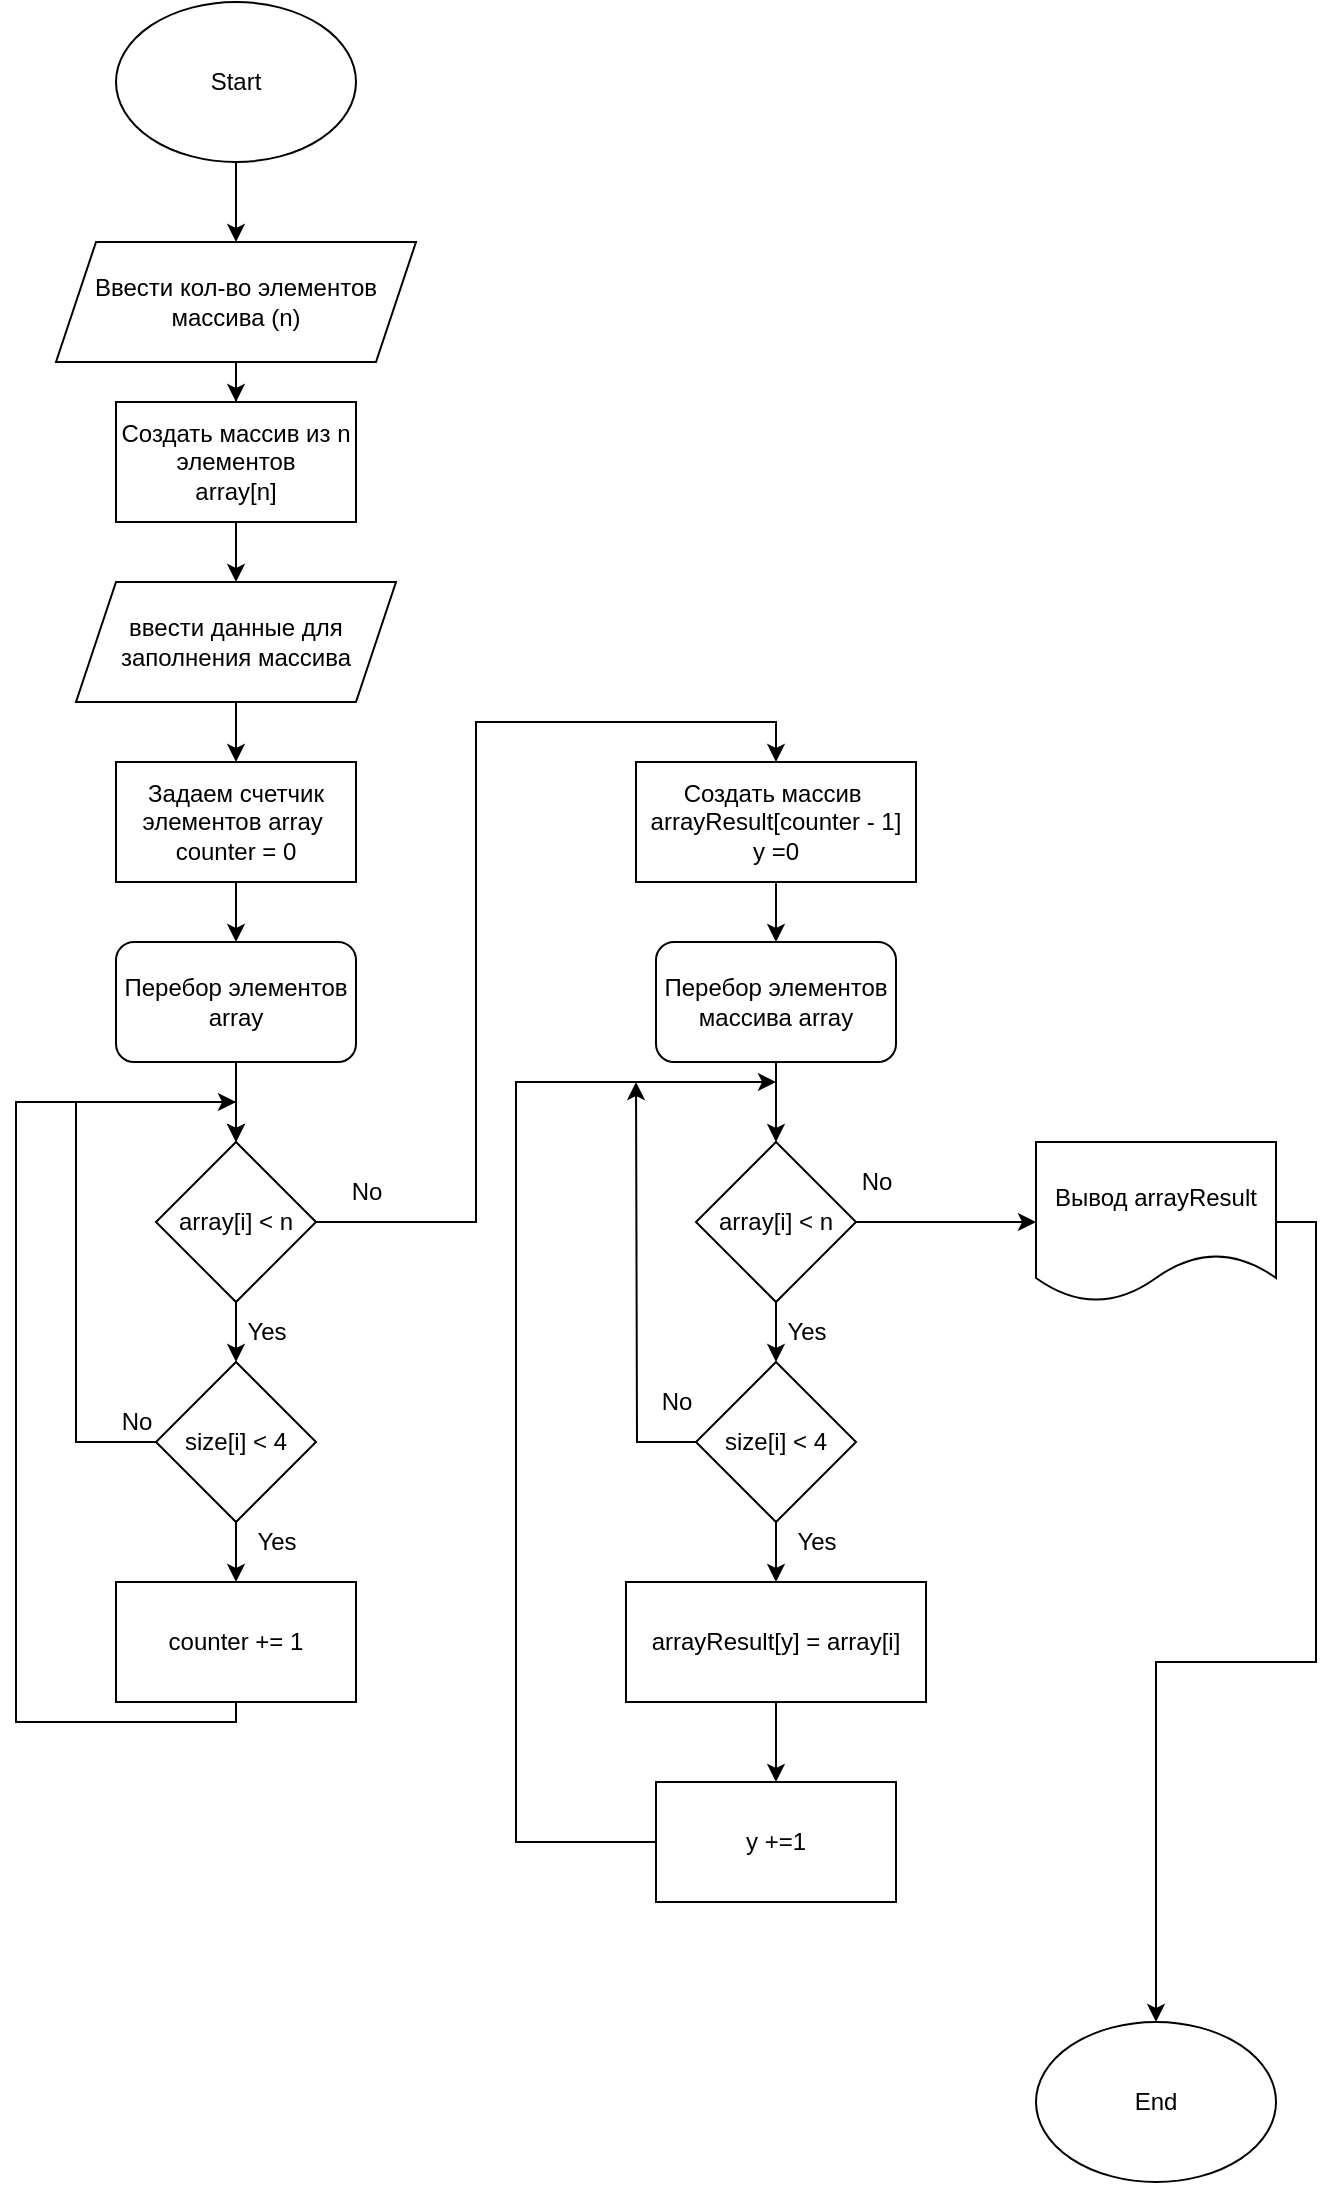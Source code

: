 <mxfile version="20.8.10" type="device"><diagram id="C5RBs43oDa-KdzZeNtuy" name="Page-1"><mxGraphModel dx="1434" dy="764" grid="1" gridSize="10" guides="1" tooltips="1" connect="1" arrows="1" fold="1" page="1" pageScale="1" pageWidth="827" pageHeight="1169" math="0" shadow="0"><root><mxCell id="WIyWlLk6GJQsqaUBKTNV-0"/><mxCell id="WIyWlLk6GJQsqaUBKTNV-1" parent="WIyWlLk6GJQsqaUBKTNV-0"/><mxCell id="J8f5gKH67NXHXrjo95xT-16" value="" style="edgeStyle=orthogonalEdgeStyle;rounded=0;orthogonalLoop=1;jettySize=auto;html=1;" edge="1" parent="WIyWlLk6GJQsqaUBKTNV-1" source="J8f5gKH67NXHXrjo95xT-0" target="J8f5gKH67NXHXrjo95xT-5"><mxGeometry relative="1" as="geometry"/></mxCell><mxCell id="J8f5gKH67NXHXrjo95xT-0" value="Start" style="ellipse;whiteSpace=wrap;html=1;" vertex="1" parent="WIyWlLk6GJQsqaUBKTNV-1"><mxGeometry x="120" y="30" width="120" height="80" as="geometry"/></mxCell><mxCell id="J8f5gKH67NXHXrjo95xT-21" value="" style="edgeStyle=orthogonalEdgeStyle;rounded=0;orthogonalLoop=1;jettySize=auto;html=1;" edge="1" parent="WIyWlLk6GJQsqaUBKTNV-1" source="J8f5gKH67NXHXrjo95xT-1" target="J8f5gKH67NXHXrjo95xT-7"><mxGeometry relative="1" as="geometry"/></mxCell><mxCell id="J8f5gKH67NXHXrjo95xT-1" value="Перебор элементов array" style="rounded=1;whiteSpace=wrap;html=1;" vertex="1" parent="WIyWlLk6GJQsqaUBKTNV-1"><mxGeometry x="120" y="500" width="120" height="60" as="geometry"/></mxCell><mxCell id="J8f5gKH67NXHXrjo95xT-19" value="" style="edgeStyle=orthogonalEdgeStyle;rounded=0;orthogonalLoop=1;jettySize=auto;html=1;" edge="1" parent="WIyWlLk6GJQsqaUBKTNV-1" source="J8f5gKH67NXHXrjo95xT-3" target="J8f5gKH67NXHXrjo95xT-8"><mxGeometry relative="1" as="geometry"/></mxCell><mxCell id="J8f5gKH67NXHXrjo95xT-3" value="ввести данные для заполнения массива" style="shape=parallelogram;perimeter=parallelogramPerimeter;whiteSpace=wrap;html=1;fixedSize=1;" vertex="1" parent="WIyWlLk6GJQsqaUBKTNV-1"><mxGeometry x="100" y="320" width="160" height="60" as="geometry"/></mxCell><mxCell id="J8f5gKH67NXHXrjo95xT-23" value="" style="edgeStyle=orthogonalEdgeStyle;rounded=0;orthogonalLoop=1;jettySize=auto;html=1;" edge="1" parent="WIyWlLk6GJQsqaUBKTNV-1" source="J8f5gKH67NXHXrjo95xT-4" target="J8f5gKH67NXHXrjo95xT-9"><mxGeometry relative="1" as="geometry"/></mxCell><mxCell id="J8f5gKH67NXHXrjo95xT-38" style="edgeStyle=orthogonalEdgeStyle;rounded=0;orthogonalLoop=1;jettySize=auto;html=1;entryX=0.5;entryY=0;entryDx=0;entryDy=0;" edge="1" parent="WIyWlLk6GJQsqaUBKTNV-1" source="J8f5gKH67NXHXrjo95xT-4" target="J8f5gKH67NXHXrjo95xT-7"><mxGeometry relative="1" as="geometry"><mxPoint x="120" y="600" as="targetPoint"/><Array as="points"><mxPoint x="100" y="750"/><mxPoint x="100" y="580"/><mxPoint x="180" y="580"/></Array></mxGeometry></mxCell><mxCell id="J8f5gKH67NXHXrjo95xT-4" value="size[i] &amp;lt; 4" style="rhombus;whiteSpace=wrap;html=1;" vertex="1" parent="WIyWlLk6GJQsqaUBKTNV-1"><mxGeometry x="140" y="710" width="80" height="80" as="geometry"/></mxCell><mxCell id="J8f5gKH67NXHXrjo95xT-17" value="" style="edgeStyle=orthogonalEdgeStyle;rounded=0;orthogonalLoop=1;jettySize=auto;html=1;" edge="1" parent="WIyWlLk6GJQsqaUBKTNV-1" source="J8f5gKH67NXHXrjo95xT-5" target="J8f5gKH67NXHXrjo95xT-6"><mxGeometry relative="1" as="geometry"/></mxCell><mxCell id="J8f5gKH67NXHXrjo95xT-5" value="Ввести кол-во элементов массива (n)" style="shape=parallelogram;perimeter=parallelogramPerimeter;whiteSpace=wrap;html=1;fixedSize=1;" vertex="1" parent="WIyWlLk6GJQsqaUBKTNV-1"><mxGeometry x="90" y="150" width="180" height="60" as="geometry"/></mxCell><mxCell id="J8f5gKH67NXHXrjo95xT-18" value="" style="edgeStyle=orthogonalEdgeStyle;rounded=0;orthogonalLoop=1;jettySize=auto;html=1;" edge="1" parent="WIyWlLk6GJQsqaUBKTNV-1" source="J8f5gKH67NXHXrjo95xT-6" target="J8f5gKH67NXHXrjo95xT-3"><mxGeometry relative="1" as="geometry"/></mxCell><mxCell id="J8f5gKH67NXHXrjo95xT-6" value="Создать массив из n элементов&lt;br&gt;array[n]" style="rounded=0;whiteSpace=wrap;html=1;" vertex="1" parent="WIyWlLk6GJQsqaUBKTNV-1"><mxGeometry x="120" y="230" width="120" height="60" as="geometry"/></mxCell><mxCell id="J8f5gKH67NXHXrjo95xT-22" value="" style="edgeStyle=orthogonalEdgeStyle;rounded=0;orthogonalLoop=1;jettySize=auto;html=1;" edge="1" parent="WIyWlLk6GJQsqaUBKTNV-1" source="J8f5gKH67NXHXrjo95xT-7" target="J8f5gKH67NXHXrjo95xT-4"><mxGeometry relative="1" as="geometry"/></mxCell><mxCell id="J8f5gKH67NXHXrjo95xT-25" style="edgeStyle=orthogonalEdgeStyle;rounded=0;orthogonalLoop=1;jettySize=auto;html=1;entryX=0.5;entryY=0;entryDx=0;entryDy=0;" edge="1" parent="WIyWlLk6GJQsqaUBKTNV-1" source="J8f5gKH67NXHXrjo95xT-7" target="J8f5gKH67NXHXrjo95xT-14"><mxGeometry relative="1" as="geometry"/></mxCell><mxCell id="J8f5gKH67NXHXrjo95xT-7" value="array[i] &amp;lt; n" style="rhombus;whiteSpace=wrap;html=1;" vertex="1" parent="WIyWlLk6GJQsqaUBKTNV-1"><mxGeometry x="140" y="600" width="80" height="80" as="geometry"/></mxCell><mxCell id="J8f5gKH67NXHXrjo95xT-20" value="" style="edgeStyle=orthogonalEdgeStyle;rounded=0;orthogonalLoop=1;jettySize=auto;html=1;" edge="1" parent="WIyWlLk6GJQsqaUBKTNV-1" source="J8f5gKH67NXHXrjo95xT-8" target="J8f5gKH67NXHXrjo95xT-1"><mxGeometry relative="1" as="geometry"/></mxCell><mxCell id="J8f5gKH67NXHXrjo95xT-8" value="Задаем счетчик элементов array&amp;nbsp;&lt;br&gt;counter = 0" style="rounded=0;whiteSpace=wrap;html=1;" vertex="1" parent="WIyWlLk6GJQsqaUBKTNV-1"><mxGeometry x="120" y="410" width="120" height="60" as="geometry"/></mxCell><mxCell id="J8f5gKH67NXHXrjo95xT-24" style="edgeStyle=orthogonalEdgeStyle;rounded=0;orthogonalLoop=1;jettySize=auto;html=1;" edge="1" parent="WIyWlLk6GJQsqaUBKTNV-1" source="J8f5gKH67NXHXrjo95xT-9"><mxGeometry relative="1" as="geometry"><mxPoint x="180" y="580" as="targetPoint"/><Array as="points"><mxPoint x="180" y="890"/><mxPoint x="70" y="890"/><mxPoint x="70" y="580"/><mxPoint x="180" y="580"/></Array></mxGeometry></mxCell><mxCell id="J8f5gKH67NXHXrjo95xT-9" value="counter += 1" style="rounded=0;whiteSpace=wrap;html=1;" vertex="1" parent="WIyWlLk6GJQsqaUBKTNV-1"><mxGeometry x="120" y="820" width="120" height="60" as="geometry"/></mxCell><mxCell id="J8f5gKH67NXHXrjo95xT-27" value="" style="edgeStyle=orthogonalEdgeStyle;rounded=0;orthogonalLoop=1;jettySize=auto;html=1;" edge="1" parent="WIyWlLk6GJQsqaUBKTNV-1" source="J8f5gKH67NXHXrjo95xT-10" target="J8f5gKH67NXHXrjo95xT-12"><mxGeometry relative="1" as="geometry"/></mxCell><mxCell id="J8f5gKH67NXHXrjo95xT-10" value="Перебор элементов массива array" style="rounded=1;whiteSpace=wrap;html=1;" vertex="1" parent="WIyWlLk6GJQsqaUBKTNV-1"><mxGeometry x="390" y="500" width="120" height="60" as="geometry"/></mxCell><mxCell id="J8f5gKH67NXHXrjo95xT-29" value="" style="edgeStyle=orthogonalEdgeStyle;rounded=0;orthogonalLoop=1;jettySize=auto;html=1;" edge="1" parent="WIyWlLk6GJQsqaUBKTNV-1" source="J8f5gKH67NXHXrjo95xT-11" target="J8f5gKH67NXHXrjo95xT-13"><mxGeometry relative="1" as="geometry"/></mxCell><mxCell id="J8f5gKH67NXHXrjo95xT-41" style="edgeStyle=orthogonalEdgeStyle;rounded=0;orthogonalLoop=1;jettySize=auto;html=1;" edge="1" parent="WIyWlLk6GJQsqaUBKTNV-1" source="J8f5gKH67NXHXrjo95xT-11"><mxGeometry relative="1" as="geometry"><mxPoint x="380" y="570" as="targetPoint"/></mxGeometry></mxCell><mxCell id="J8f5gKH67NXHXrjo95xT-11" value="size[i] &amp;lt; 4" style="rhombus;whiteSpace=wrap;html=1;" vertex="1" parent="WIyWlLk6GJQsqaUBKTNV-1"><mxGeometry x="410" y="710" width="80" height="80" as="geometry"/></mxCell><mxCell id="J8f5gKH67NXHXrjo95xT-28" value="" style="edgeStyle=orthogonalEdgeStyle;rounded=0;orthogonalLoop=1;jettySize=auto;html=1;" edge="1" parent="WIyWlLk6GJQsqaUBKTNV-1" source="J8f5gKH67NXHXrjo95xT-12" target="J8f5gKH67NXHXrjo95xT-11"><mxGeometry relative="1" as="geometry"/></mxCell><mxCell id="J8f5gKH67NXHXrjo95xT-33" value="" style="edgeStyle=orthogonalEdgeStyle;rounded=0;orthogonalLoop=1;jettySize=auto;html=1;" edge="1" parent="WIyWlLk6GJQsqaUBKTNV-1" source="J8f5gKH67NXHXrjo95xT-12" target="J8f5gKH67NXHXrjo95xT-32"><mxGeometry relative="1" as="geometry"/></mxCell><mxCell id="J8f5gKH67NXHXrjo95xT-12" value="array[i] &amp;lt; n" style="rhombus;whiteSpace=wrap;html=1;" vertex="1" parent="WIyWlLk6GJQsqaUBKTNV-1"><mxGeometry x="410" y="600" width="80" height="80" as="geometry"/></mxCell><mxCell id="J8f5gKH67NXHXrjo95xT-30" value="" style="edgeStyle=orthogonalEdgeStyle;rounded=0;orthogonalLoop=1;jettySize=auto;html=1;" edge="1" parent="WIyWlLk6GJQsqaUBKTNV-1" source="J8f5gKH67NXHXrjo95xT-13" target="J8f5gKH67NXHXrjo95xT-15"><mxGeometry relative="1" as="geometry"/></mxCell><mxCell id="J8f5gKH67NXHXrjo95xT-13" value="arrayResult[y] = array[i]" style="rounded=0;whiteSpace=wrap;html=1;" vertex="1" parent="WIyWlLk6GJQsqaUBKTNV-1"><mxGeometry x="375" y="820" width="150" height="60" as="geometry"/></mxCell><mxCell id="J8f5gKH67NXHXrjo95xT-26" value="" style="edgeStyle=orthogonalEdgeStyle;rounded=0;orthogonalLoop=1;jettySize=auto;html=1;" edge="1" parent="WIyWlLk6GJQsqaUBKTNV-1" source="J8f5gKH67NXHXrjo95xT-14" target="J8f5gKH67NXHXrjo95xT-10"><mxGeometry relative="1" as="geometry"/></mxCell><mxCell id="J8f5gKH67NXHXrjo95xT-14" value="Создать массив&amp;nbsp;&lt;br&gt;arrayResult[counter - 1]&lt;br&gt;y =0" style="rounded=0;whiteSpace=wrap;html=1;" vertex="1" parent="WIyWlLk6GJQsqaUBKTNV-1"><mxGeometry x="380" y="410" width="140" height="60" as="geometry"/></mxCell><mxCell id="J8f5gKH67NXHXrjo95xT-31" style="edgeStyle=orthogonalEdgeStyle;rounded=0;orthogonalLoop=1;jettySize=auto;html=1;" edge="1" parent="WIyWlLk6GJQsqaUBKTNV-1" source="J8f5gKH67NXHXrjo95xT-15"><mxGeometry relative="1" as="geometry"><mxPoint x="450" y="570" as="targetPoint"/><Array as="points"><mxPoint x="320" y="950"/><mxPoint x="320" y="570"/><mxPoint x="450" y="570"/></Array></mxGeometry></mxCell><mxCell id="J8f5gKH67NXHXrjo95xT-15" value="y +=1" style="rounded=0;whiteSpace=wrap;html=1;" vertex="1" parent="WIyWlLk6GJQsqaUBKTNV-1"><mxGeometry x="390" y="920" width="120" height="60" as="geometry"/></mxCell><mxCell id="J8f5gKH67NXHXrjo95xT-35" style="edgeStyle=orthogonalEdgeStyle;rounded=0;orthogonalLoop=1;jettySize=auto;html=1;exitX=1;exitY=0.5;exitDx=0;exitDy=0;" edge="1" parent="WIyWlLk6GJQsqaUBKTNV-1" source="J8f5gKH67NXHXrjo95xT-32" target="J8f5gKH67NXHXrjo95xT-34"><mxGeometry relative="1" as="geometry"/></mxCell><mxCell id="J8f5gKH67NXHXrjo95xT-32" value="Вывод arrayResult" style="shape=document;whiteSpace=wrap;html=1;boundedLbl=1;" vertex="1" parent="WIyWlLk6GJQsqaUBKTNV-1"><mxGeometry x="580" y="600" width="120" height="80" as="geometry"/></mxCell><mxCell id="J8f5gKH67NXHXrjo95xT-34" value="End" style="ellipse;whiteSpace=wrap;html=1;" vertex="1" parent="WIyWlLk6GJQsqaUBKTNV-1"><mxGeometry x="580" y="1040" width="120" height="80" as="geometry"/></mxCell><mxCell id="J8f5gKH67NXHXrjo95xT-36" value="No" style="text;html=1;align=center;verticalAlign=middle;resizable=0;points=[];autosize=1;strokeColor=none;fillColor=none;" vertex="1" parent="WIyWlLk6GJQsqaUBKTNV-1"><mxGeometry x="225" y="610" width="40" height="30" as="geometry"/></mxCell><mxCell id="J8f5gKH67NXHXrjo95xT-37" value="Yes" style="text;html=1;align=center;verticalAlign=middle;resizable=0;points=[];autosize=1;strokeColor=none;fillColor=none;" vertex="1" parent="WIyWlLk6GJQsqaUBKTNV-1"><mxGeometry x="175" y="680" width="40" height="30" as="geometry"/></mxCell><mxCell id="J8f5gKH67NXHXrjo95xT-39" value="No" style="text;html=1;align=center;verticalAlign=middle;resizable=0;points=[];autosize=1;strokeColor=none;fillColor=none;" vertex="1" parent="WIyWlLk6GJQsqaUBKTNV-1"><mxGeometry x="110" y="725" width="40" height="30" as="geometry"/></mxCell><mxCell id="J8f5gKH67NXHXrjo95xT-40" value="Yes" style="text;html=1;align=center;verticalAlign=middle;resizable=0;points=[];autosize=1;strokeColor=none;fillColor=none;" vertex="1" parent="WIyWlLk6GJQsqaUBKTNV-1"><mxGeometry x="180" y="785" width="40" height="30" as="geometry"/></mxCell><mxCell id="J8f5gKH67NXHXrjo95xT-42" value="No" style="text;html=1;align=center;verticalAlign=middle;resizable=0;points=[];autosize=1;strokeColor=none;fillColor=none;" vertex="1" parent="WIyWlLk6GJQsqaUBKTNV-1"><mxGeometry x="380" y="715" width="40" height="30" as="geometry"/></mxCell><mxCell id="J8f5gKH67NXHXrjo95xT-43" value="Yes" style="text;html=1;align=center;verticalAlign=middle;resizable=0;points=[];autosize=1;strokeColor=none;fillColor=none;" vertex="1" parent="WIyWlLk6GJQsqaUBKTNV-1"><mxGeometry x="450" y="785" width="40" height="30" as="geometry"/></mxCell><mxCell id="J8f5gKH67NXHXrjo95xT-44" value="Yes" style="text;html=1;align=center;verticalAlign=middle;resizable=0;points=[];autosize=1;strokeColor=none;fillColor=none;" vertex="1" parent="WIyWlLk6GJQsqaUBKTNV-1"><mxGeometry x="445" y="680" width="40" height="30" as="geometry"/></mxCell><mxCell id="J8f5gKH67NXHXrjo95xT-45" value="No" style="text;html=1;align=center;verticalAlign=middle;resizable=0;points=[];autosize=1;strokeColor=none;fillColor=none;" vertex="1" parent="WIyWlLk6GJQsqaUBKTNV-1"><mxGeometry x="480" y="605" width="40" height="30" as="geometry"/></mxCell></root></mxGraphModel></diagram></mxfile>